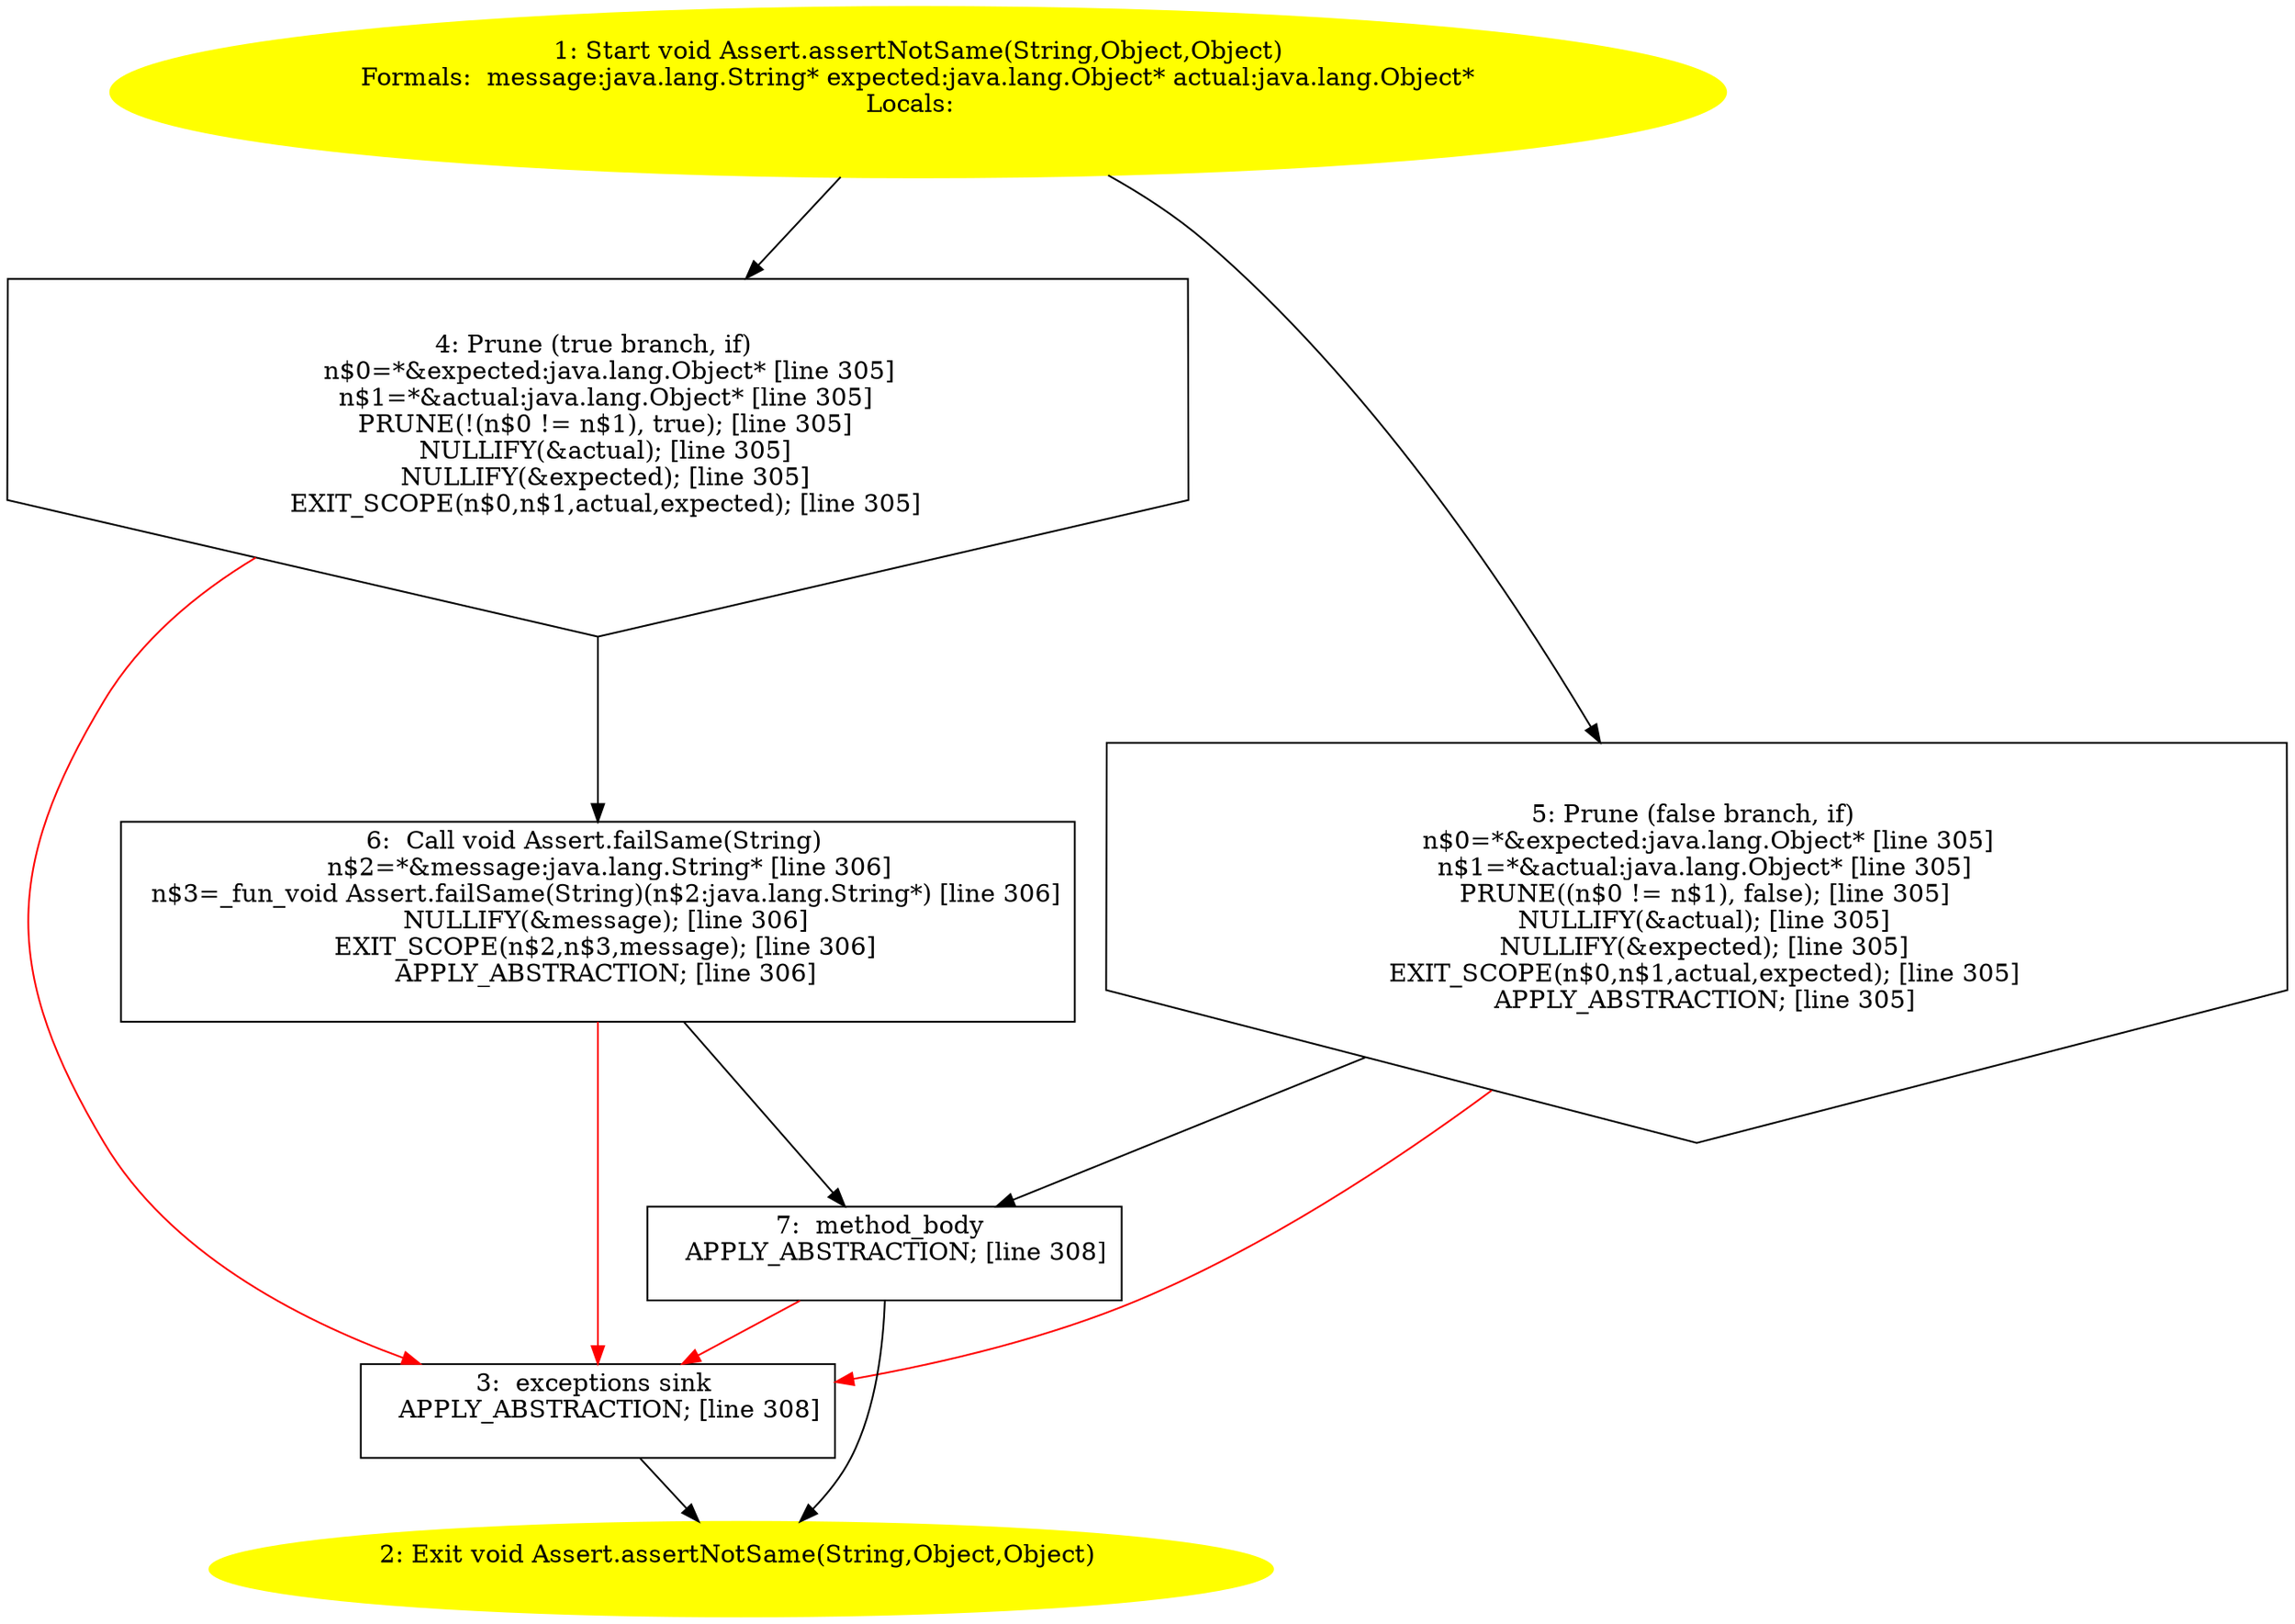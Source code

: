 /* @generated */
digraph cfg {
"junit.framework.Assert.assertNotSame(java.lang.String,java.lang.Object,java.lang.Object):void.713cd95a0333e8d39a45e32d6d2af2de_1" [label="1: Start void Assert.assertNotSame(String,Object,Object)\nFormals:  message:java.lang.String* expected:java.lang.Object* actual:java.lang.Object*\nLocals:  \n  " color=yellow style=filled]
	

	 "junit.framework.Assert.assertNotSame(java.lang.String,java.lang.Object,java.lang.Object):void.713cd95a0333e8d39a45e32d6d2af2de_1" -> "junit.framework.Assert.assertNotSame(java.lang.String,java.lang.Object,java.lang.Object):void.713cd95a0333e8d39a45e32d6d2af2de_4" ;
	 "junit.framework.Assert.assertNotSame(java.lang.String,java.lang.Object,java.lang.Object):void.713cd95a0333e8d39a45e32d6d2af2de_1" -> "junit.framework.Assert.assertNotSame(java.lang.String,java.lang.Object,java.lang.Object):void.713cd95a0333e8d39a45e32d6d2af2de_5" ;
"junit.framework.Assert.assertNotSame(java.lang.String,java.lang.Object,java.lang.Object):void.713cd95a0333e8d39a45e32d6d2af2de_2" [label="2: Exit void Assert.assertNotSame(String,Object,Object) \n  " color=yellow style=filled]
	

"junit.framework.Assert.assertNotSame(java.lang.String,java.lang.Object,java.lang.Object):void.713cd95a0333e8d39a45e32d6d2af2de_3" [label="3:  exceptions sink \n   APPLY_ABSTRACTION; [line 308]\n " shape="box"]
	

	 "junit.framework.Assert.assertNotSame(java.lang.String,java.lang.Object,java.lang.Object):void.713cd95a0333e8d39a45e32d6d2af2de_3" -> "junit.framework.Assert.assertNotSame(java.lang.String,java.lang.Object,java.lang.Object):void.713cd95a0333e8d39a45e32d6d2af2de_2" ;
"junit.framework.Assert.assertNotSame(java.lang.String,java.lang.Object,java.lang.Object):void.713cd95a0333e8d39a45e32d6d2af2de_4" [label="4: Prune (true branch, if) \n   n$0=*&expected:java.lang.Object* [line 305]\n  n$1=*&actual:java.lang.Object* [line 305]\n  PRUNE(!(n$0 != n$1), true); [line 305]\n  NULLIFY(&actual); [line 305]\n  NULLIFY(&expected); [line 305]\n  EXIT_SCOPE(n$0,n$1,actual,expected); [line 305]\n " shape="invhouse"]
	

	 "junit.framework.Assert.assertNotSame(java.lang.String,java.lang.Object,java.lang.Object):void.713cd95a0333e8d39a45e32d6d2af2de_4" -> "junit.framework.Assert.assertNotSame(java.lang.String,java.lang.Object,java.lang.Object):void.713cd95a0333e8d39a45e32d6d2af2de_6" ;
	 "junit.framework.Assert.assertNotSame(java.lang.String,java.lang.Object,java.lang.Object):void.713cd95a0333e8d39a45e32d6d2af2de_4" -> "junit.framework.Assert.assertNotSame(java.lang.String,java.lang.Object,java.lang.Object):void.713cd95a0333e8d39a45e32d6d2af2de_3" [color="red" ];
"junit.framework.Assert.assertNotSame(java.lang.String,java.lang.Object,java.lang.Object):void.713cd95a0333e8d39a45e32d6d2af2de_5" [label="5: Prune (false branch, if) \n   n$0=*&expected:java.lang.Object* [line 305]\n  n$1=*&actual:java.lang.Object* [line 305]\n  PRUNE((n$0 != n$1), false); [line 305]\n  NULLIFY(&actual); [line 305]\n  NULLIFY(&expected); [line 305]\n  EXIT_SCOPE(n$0,n$1,actual,expected); [line 305]\n  APPLY_ABSTRACTION; [line 305]\n " shape="invhouse"]
	

	 "junit.framework.Assert.assertNotSame(java.lang.String,java.lang.Object,java.lang.Object):void.713cd95a0333e8d39a45e32d6d2af2de_5" -> "junit.framework.Assert.assertNotSame(java.lang.String,java.lang.Object,java.lang.Object):void.713cd95a0333e8d39a45e32d6d2af2de_7" ;
	 "junit.framework.Assert.assertNotSame(java.lang.String,java.lang.Object,java.lang.Object):void.713cd95a0333e8d39a45e32d6d2af2de_5" -> "junit.framework.Assert.assertNotSame(java.lang.String,java.lang.Object,java.lang.Object):void.713cd95a0333e8d39a45e32d6d2af2de_3" [color="red" ];
"junit.framework.Assert.assertNotSame(java.lang.String,java.lang.Object,java.lang.Object):void.713cd95a0333e8d39a45e32d6d2af2de_6" [label="6:  Call void Assert.failSame(String) \n   n$2=*&message:java.lang.String* [line 306]\n  n$3=_fun_void Assert.failSame(String)(n$2:java.lang.String*) [line 306]\n  NULLIFY(&message); [line 306]\n  EXIT_SCOPE(n$2,n$3,message); [line 306]\n  APPLY_ABSTRACTION; [line 306]\n " shape="box"]
	

	 "junit.framework.Assert.assertNotSame(java.lang.String,java.lang.Object,java.lang.Object):void.713cd95a0333e8d39a45e32d6d2af2de_6" -> "junit.framework.Assert.assertNotSame(java.lang.String,java.lang.Object,java.lang.Object):void.713cd95a0333e8d39a45e32d6d2af2de_7" ;
	 "junit.framework.Assert.assertNotSame(java.lang.String,java.lang.Object,java.lang.Object):void.713cd95a0333e8d39a45e32d6d2af2de_6" -> "junit.framework.Assert.assertNotSame(java.lang.String,java.lang.Object,java.lang.Object):void.713cd95a0333e8d39a45e32d6d2af2de_3" [color="red" ];
"junit.framework.Assert.assertNotSame(java.lang.String,java.lang.Object,java.lang.Object):void.713cd95a0333e8d39a45e32d6d2af2de_7" [label="7:  method_body \n   APPLY_ABSTRACTION; [line 308]\n " shape="box"]
	

	 "junit.framework.Assert.assertNotSame(java.lang.String,java.lang.Object,java.lang.Object):void.713cd95a0333e8d39a45e32d6d2af2de_7" -> "junit.framework.Assert.assertNotSame(java.lang.String,java.lang.Object,java.lang.Object):void.713cd95a0333e8d39a45e32d6d2af2de_2" ;
	 "junit.framework.Assert.assertNotSame(java.lang.String,java.lang.Object,java.lang.Object):void.713cd95a0333e8d39a45e32d6d2af2de_7" -> "junit.framework.Assert.assertNotSame(java.lang.String,java.lang.Object,java.lang.Object):void.713cd95a0333e8d39a45e32d6d2af2de_3" [color="red" ];
}
